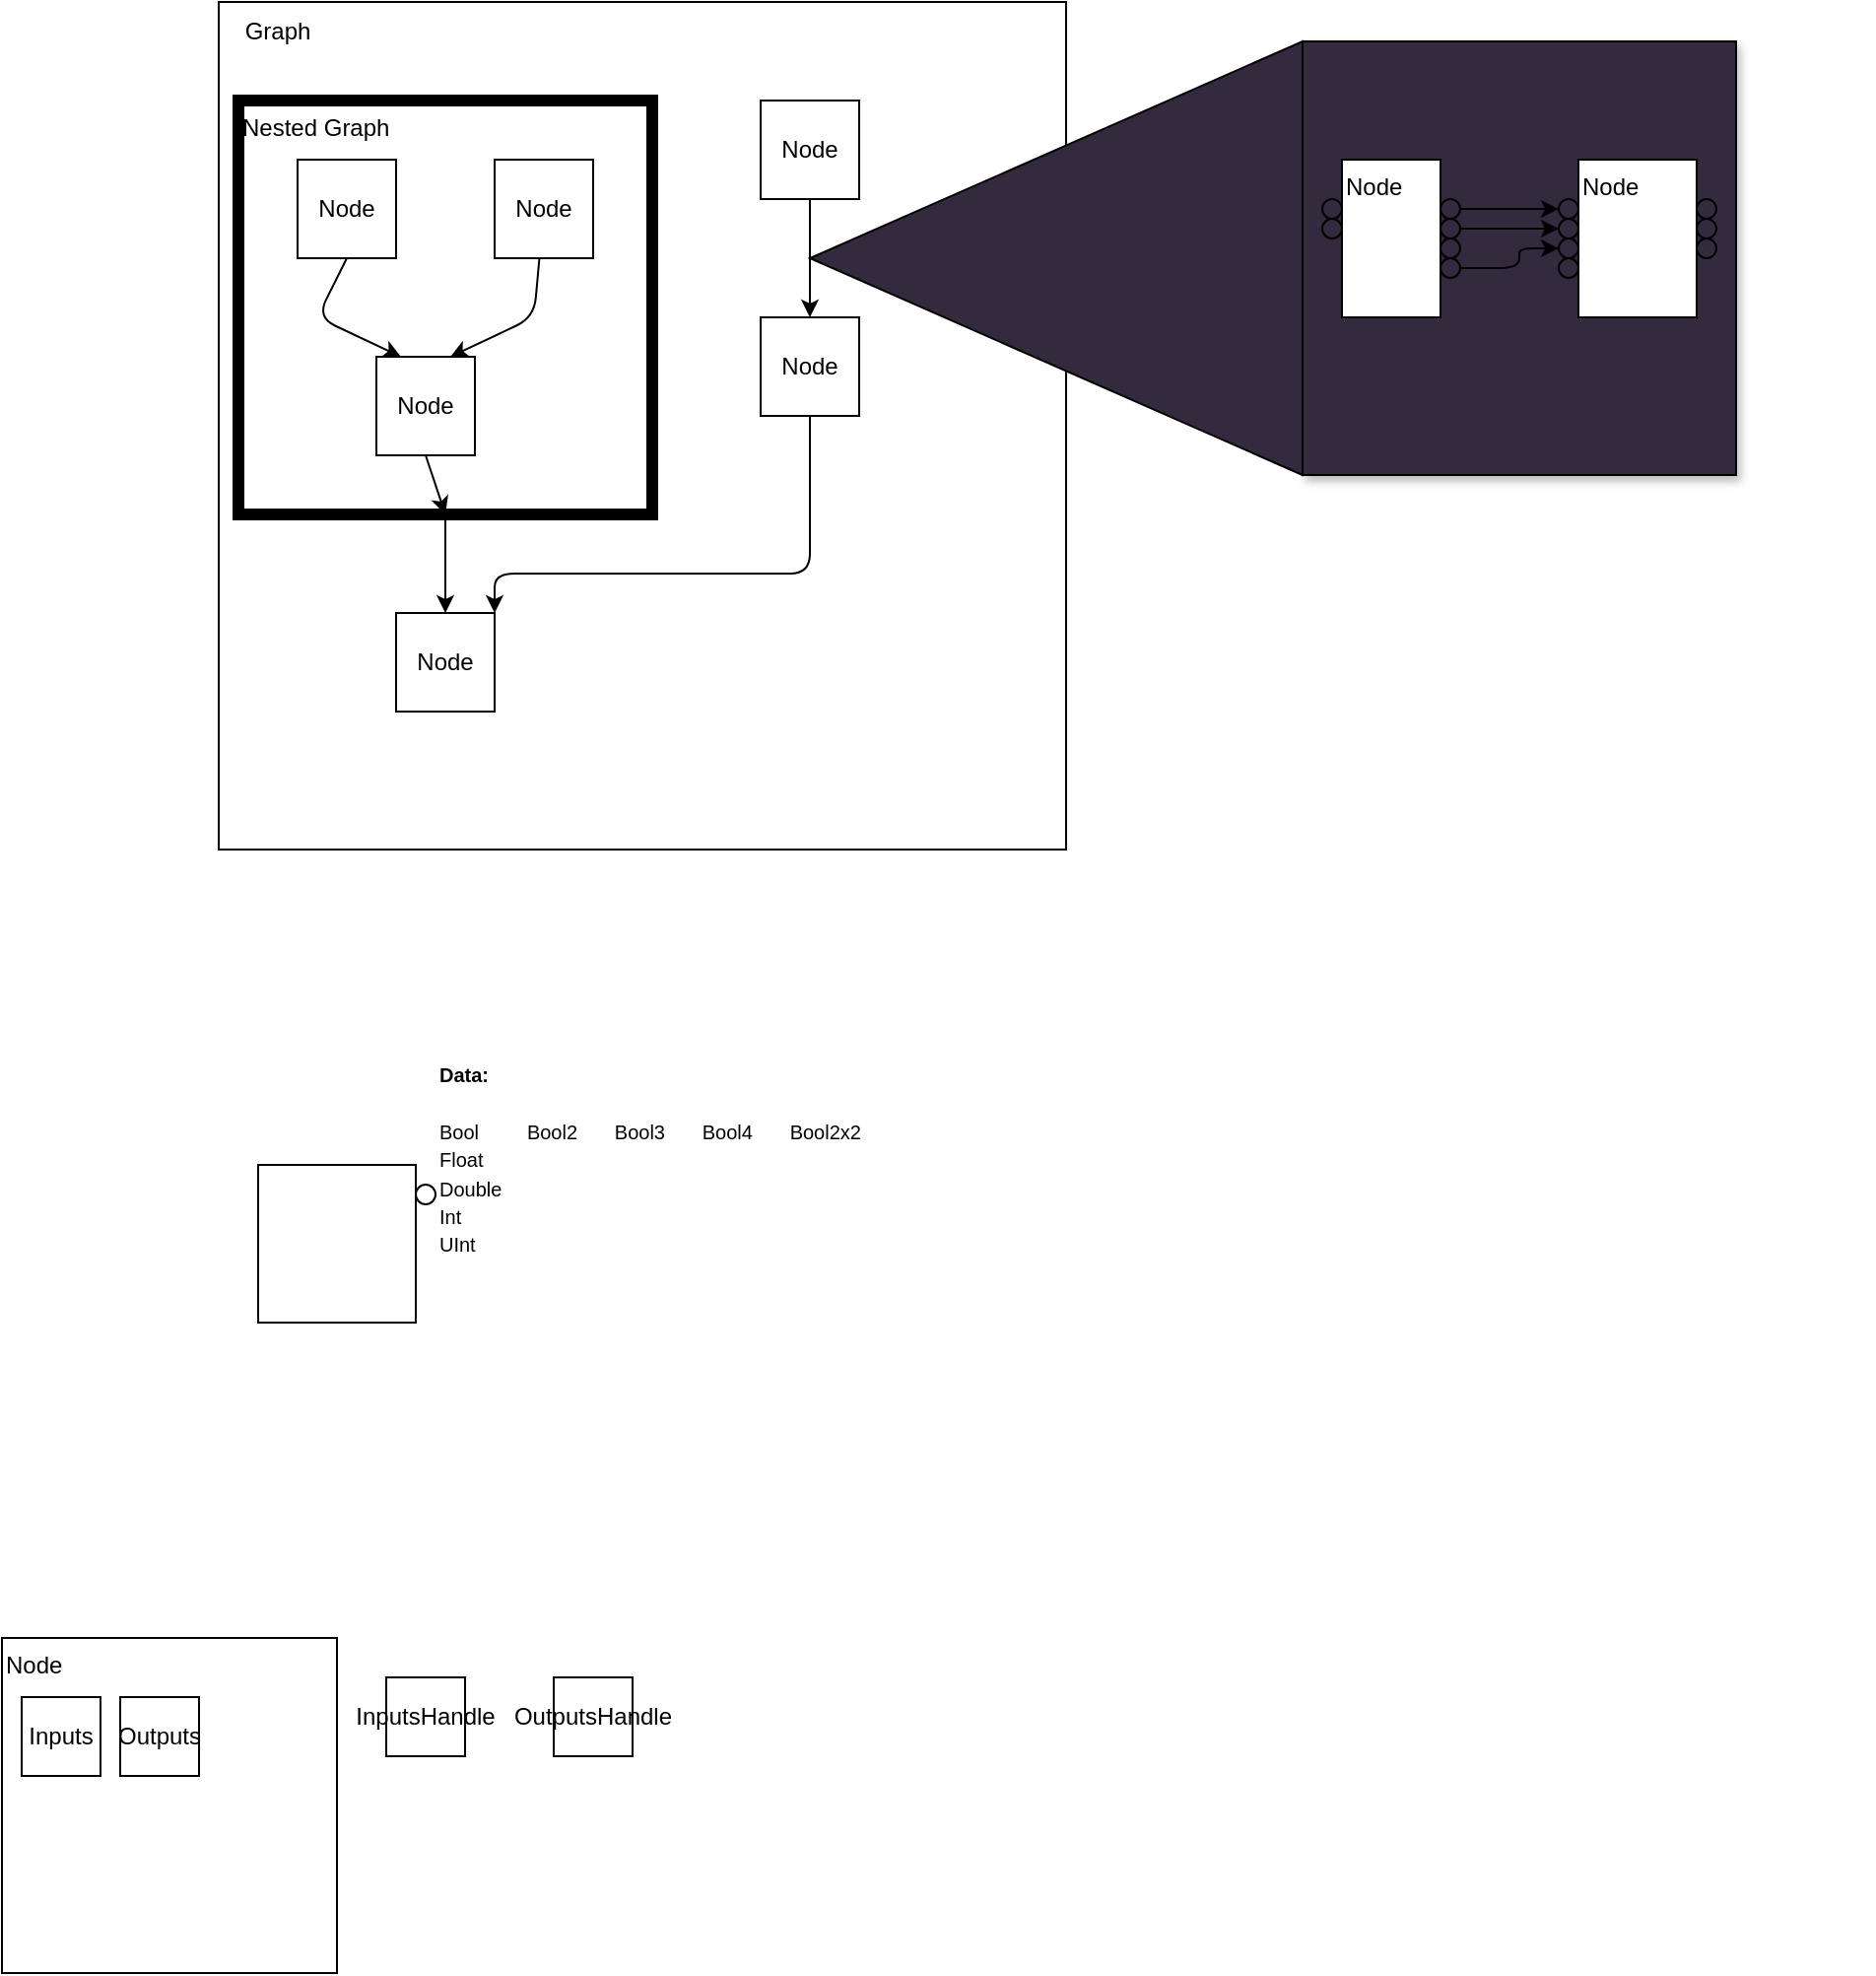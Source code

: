 <mxfile>
    <diagram id="e7JPkLVNxknRNSv5qOUf" name="Page-1">
        <mxGraphModel dx="418" dy="506" grid="1" gridSize="10" guides="1" tooltips="1" connect="1" arrows="1" fold="1" page="1" pageScale="1" pageWidth="850" pageHeight="1100" math="0" shadow="0">
            <root>
                <mxCell id="0"/>
                <mxCell id="1" parent="0"/>
                <mxCell id="20" value="" style="whiteSpace=wrap;html=1;aspect=fixed;strokeWidth=1;fontColor=none;fillColor=#332A3D;rounded=0;glass=0;shadow=1;" parent="1" vertex="1">
                    <mxGeometry x="700" y="60" width="220" height="220" as="geometry"/>
                </mxCell>
                <mxCell id="2" value="" style="whiteSpace=wrap;html=1;aspect=fixed;" parent="1" vertex="1">
                    <mxGeometry x="150" y="40" width="430" height="430" as="geometry"/>
                </mxCell>
                <mxCell id="3" value="Graph" style="text;html=1;strokeColor=none;fillColor=none;align=center;verticalAlign=middle;whiteSpace=wrap;rounded=0;" parent="1" vertex="1">
                    <mxGeometry x="150" y="40" width="60" height="30" as="geometry"/>
                </mxCell>
                <mxCell id="13" style="edgeStyle=none;html=1;exitX=0.5;exitY=1;exitDx=0;exitDy=0;entryX=0.5;entryY=0;entryDx=0;entryDy=0;fontColor=none;" parent="1" source="4" target="5" edge="1">
                    <mxGeometry relative="1" as="geometry"/>
                </mxCell>
                <mxCell id="4" value="Nested Graph" style="whiteSpace=wrap;html=1;aspect=fixed;align=left;verticalAlign=top;strokeWidth=6;" parent="1" vertex="1">
                    <mxGeometry x="160" y="90" width="210" height="210" as="geometry"/>
                </mxCell>
                <mxCell id="5" value="Node" style="whiteSpace=wrap;html=1;aspect=fixed;" parent="1" vertex="1">
                    <mxGeometry x="240" y="350" width="50" height="50" as="geometry"/>
                </mxCell>
                <mxCell id="10" style="edgeStyle=none;html=1;exitX=0.5;exitY=1;exitDx=0;exitDy=0;entryX=0.25;entryY=0;entryDx=0;entryDy=0;fontColor=none;" parent="1" source="6" target="7" edge="1">
                    <mxGeometry relative="1" as="geometry">
                        <Array as="points">
                            <mxPoint x="200" y="200"/>
                        </Array>
                    </mxGeometry>
                </mxCell>
                <mxCell id="6" value="Node" style="whiteSpace=wrap;html=1;aspect=fixed;" parent="1" vertex="1">
                    <mxGeometry x="190" y="120" width="50" height="50" as="geometry"/>
                </mxCell>
                <mxCell id="11" style="edgeStyle=none;html=1;exitX=0.5;exitY=1;exitDx=0;exitDy=0;entryX=0.5;entryY=1;entryDx=0;entryDy=0;fontColor=none;" parent="1" source="7" target="4" edge="1">
                    <mxGeometry relative="1" as="geometry"/>
                </mxCell>
                <mxCell id="7" value="Node" style="whiteSpace=wrap;html=1;aspect=fixed;" parent="1" vertex="1">
                    <mxGeometry x="230" y="220" width="50" height="50" as="geometry"/>
                </mxCell>
                <mxCell id="9" style="edgeStyle=none;html=1;entryX=0.75;entryY=0;entryDx=0;entryDy=0;fontColor=none;" parent="1" source="8" target="7" edge="1">
                    <mxGeometry relative="1" as="geometry">
                        <Array as="points">
                            <mxPoint x="310" y="200"/>
                        </Array>
                    </mxGeometry>
                </mxCell>
                <mxCell id="8" value="Node" style="whiteSpace=wrap;html=1;aspect=fixed;" parent="1" vertex="1">
                    <mxGeometry x="290" y="120" width="50" height="50" as="geometry"/>
                </mxCell>
                <mxCell id="16" style="edgeStyle=none;html=1;exitX=0.5;exitY=1;exitDx=0;exitDy=0;fontColor=none;" parent="1" source="14" target="15" edge="1">
                    <mxGeometry relative="1" as="geometry"/>
                </mxCell>
                <mxCell id="14" value="Node" style="whiteSpace=wrap;html=1;aspect=fixed;" parent="1" vertex="1">
                    <mxGeometry x="425" y="90" width="50" height="50" as="geometry"/>
                </mxCell>
                <mxCell id="47" style="edgeStyle=none;html=1;exitX=0.5;exitY=1;exitDx=0;exitDy=0;entryX=1;entryY=0;entryDx=0;entryDy=0;fontColor=none;" parent="1" source="15" target="5" edge="1">
                    <mxGeometry relative="1" as="geometry">
                        <Array as="points">
                            <mxPoint x="450" y="330"/>
                            <mxPoint x="290" y="330"/>
                        </Array>
                    </mxGeometry>
                </mxCell>
                <mxCell id="15" value="Node" style="whiteSpace=wrap;html=1;aspect=fixed;" parent="1" vertex="1">
                    <mxGeometry x="425" y="200" width="50" height="50" as="geometry"/>
                </mxCell>
                <mxCell id="17" value="" style="triangle;whiteSpace=wrap;html=1;strokeWidth=1;fontColor=none;rotation=-180;fillColor=#332A3D;" parent="1" vertex="1">
                    <mxGeometry x="450" y="60" width="250" height="220" as="geometry"/>
                </mxCell>
                <mxCell id="18" value="Node" style="whiteSpace=wrap;html=1;verticalAlign=top;align=left;" parent="1" vertex="1">
                    <mxGeometry x="720" y="120" width="50" height="80" as="geometry"/>
                </mxCell>
                <mxCell id="19" value="Node" style="whiteSpace=wrap;html=1;align=left;verticalAlign=top;" parent="1" vertex="1">
                    <mxGeometry x="840" y="120" width="60" height="80" as="geometry"/>
                </mxCell>
                <mxCell id="23" style="edgeStyle=none;html=1;exitX=1;exitY=0.5;exitDx=0;exitDy=0;entryX=0;entryY=0.5;entryDx=0;entryDy=0;fontColor=none;" parent="1" source="21" target="22" edge="1">
                    <mxGeometry relative="1" as="geometry"/>
                </mxCell>
                <mxCell id="21" value="" style="ellipse;whiteSpace=wrap;html=1;aspect=fixed;strokeWidth=1;fontColor=none;fillColor=#332A3D;" parent="1" vertex="1">
                    <mxGeometry x="770" y="140" width="10" height="10" as="geometry"/>
                </mxCell>
                <mxCell id="22" value="" style="ellipse;whiteSpace=wrap;html=1;aspect=fixed;strokeWidth=1;fontColor=none;fillColor=#332A3D;" parent="1" vertex="1">
                    <mxGeometry x="830" y="140" width="10" height="10" as="geometry"/>
                </mxCell>
                <mxCell id="27" value="" style="ellipse;whiteSpace=wrap;html=1;aspect=fixed;strokeWidth=1;fontColor=none;fillColor=#332A3D;" parent="1" vertex="1">
                    <mxGeometry x="770" y="160" width="10" height="10" as="geometry"/>
                </mxCell>
                <mxCell id="28" value="" style="ellipse;whiteSpace=wrap;html=1;aspect=fixed;strokeWidth=1;fontColor=none;fillColor=#332A3D;" parent="1" vertex="1">
                    <mxGeometry x="830" y="160" width="10" height="10" as="geometry"/>
                </mxCell>
                <mxCell id="30" value="" style="ellipse;whiteSpace=wrap;html=1;aspect=fixed;strokeWidth=1;fontColor=none;fillColor=#332A3D;" parent="1" vertex="1">
                    <mxGeometry x="770" y="150" width="10" height="10" as="geometry"/>
                </mxCell>
                <mxCell id="31" value="" style="ellipse;whiteSpace=wrap;html=1;aspect=fixed;strokeWidth=1;fontColor=none;fillColor=#332A3D;" parent="1" vertex="1">
                    <mxGeometry x="830" y="150" width="10" height="10" as="geometry"/>
                </mxCell>
                <mxCell id="32" style="edgeStyle=none;html=1;exitX=1;exitY=0.5;exitDx=0;exitDy=0;entryX=0;entryY=0.5;entryDx=0;entryDy=0;fontColor=none;" parent="1" source="30" target="31" edge="1">
                    <mxGeometry relative="1" as="geometry">
                        <mxPoint x="790" y="140" as="sourcePoint"/>
                        <mxPoint x="840" y="140" as="targetPoint"/>
                    </mxGeometry>
                </mxCell>
                <mxCell id="36" style="edgeStyle=none;html=1;exitX=1;exitY=0.5;exitDx=0;exitDy=0;entryX=0;entryY=0.5;entryDx=0;entryDy=0;fontColor=none;" parent="1" source="33" target="28" edge="1">
                    <mxGeometry relative="1" as="geometry">
                        <Array as="points">
                            <mxPoint x="810" y="175"/>
                            <mxPoint x="810" y="165"/>
                        </Array>
                    </mxGeometry>
                </mxCell>
                <mxCell id="33" value="" style="ellipse;whiteSpace=wrap;html=1;aspect=fixed;strokeWidth=1;fontColor=none;fillColor=#332A3D;" parent="1" vertex="1">
                    <mxGeometry x="770" y="170" width="10" height="10" as="geometry"/>
                </mxCell>
                <mxCell id="34" value="" style="ellipse;whiteSpace=wrap;html=1;aspect=fixed;strokeWidth=1;fontColor=none;fillColor=#332A3D;" parent="1" vertex="1">
                    <mxGeometry x="830" y="170" width="10" height="10" as="geometry"/>
                </mxCell>
                <mxCell id="37" value="" style="ellipse;whiteSpace=wrap;html=1;aspect=fixed;strokeWidth=1;fontColor=none;fillColor=#332A3D;" parent="1" vertex="1">
                    <mxGeometry x="900" y="140" width="10" height="10" as="geometry"/>
                </mxCell>
                <mxCell id="38" value="" style="ellipse;whiteSpace=wrap;html=1;aspect=fixed;strokeWidth=1;fontColor=none;fillColor=#332A3D;" parent="1" vertex="1">
                    <mxGeometry x="900" y="160" width="10" height="10" as="geometry"/>
                </mxCell>
                <mxCell id="39" value="" style="ellipse;whiteSpace=wrap;html=1;aspect=fixed;strokeWidth=1;fontColor=none;fillColor=#332A3D;" parent="1" vertex="1">
                    <mxGeometry x="900" y="150" width="10" height="10" as="geometry"/>
                </mxCell>
                <mxCell id="41" value="" style="ellipse;whiteSpace=wrap;html=1;aspect=fixed;strokeWidth=1;fontColor=none;fillColor=#332A3D;" parent="1" vertex="1">
                    <mxGeometry x="710" y="140" width="10" height="10" as="geometry"/>
                </mxCell>
                <mxCell id="42" value="" style="ellipse;whiteSpace=wrap;html=1;aspect=fixed;strokeWidth=1;fontColor=none;fillColor=#332A3D;" parent="1" vertex="1">
                    <mxGeometry x="710" y="150" width="10" height="10" as="geometry"/>
                </mxCell>
                <mxCell id="48" value="" style="whiteSpace=wrap;html=1;aspect=fixed;" parent="1" vertex="1">
                    <mxGeometry x="170" y="630" width="80" height="80" as="geometry"/>
                </mxCell>
                <mxCell id="49" value="" style="ellipse;whiteSpace=wrap;html=1;aspect=fixed;" parent="1" vertex="1">
                    <mxGeometry x="250" y="640" width="10" height="10" as="geometry"/>
                </mxCell>
                <mxCell id="50" value="&lt;font style=&quot;font-size: 10px;&quot;&gt;&lt;b&gt;Data:&lt;br&gt;&lt;/b&gt;&lt;br&gt;Bool&lt;span style=&quot;white-space: pre;&quot;&gt;&#9;&lt;/span&gt;&lt;span style=&quot;white-space: pre;&quot;&gt;&#9;&lt;/span&gt;&lt;span style=&quot;white-space: pre;&quot;&gt;Bool&lt;/span&gt;2&amp;nbsp;&lt;span style=&quot;white-space: pre;&quot;&gt;&#9;&lt;/span&gt;Bool3&lt;span style=&quot;white-space: pre;&quot;&gt;&#9;&lt;/span&gt;Bool4&lt;span style=&quot;white-space: pre;&quot;&gt;&#9;&lt;/span&gt;Bool2x2&lt;br&gt;Float&lt;br&gt;Double&lt;br&gt;Int&lt;br&gt;UInt&lt;/font&gt;" style="text;html=1;strokeColor=none;fillColor=none;align=left;verticalAlign=top;whiteSpace=wrap;rounded=0;" parent="1" vertex="1">
                    <mxGeometry x="260" y="570" width="730" height="150" as="geometry"/>
                </mxCell>
                <mxCell id="51" value="Node" style="whiteSpace=wrap;html=1;aspect=fixed;align=left;verticalAlign=top;" vertex="1" parent="1">
                    <mxGeometry x="40" y="870" width="170" height="170" as="geometry"/>
                </mxCell>
                <mxCell id="52" value="Inputs" style="whiteSpace=wrap;html=1;aspect=fixed;" vertex="1" parent="1">
                    <mxGeometry x="50" y="900" width="40" height="40" as="geometry"/>
                </mxCell>
                <mxCell id="53" value="Outputs" style="whiteSpace=wrap;html=1;aspect=fixed;" vertex="1" parent="1">
                    <mxGeometry x="100" y="900" width="40" height="40" as="geometry"/>
                </mxCell>
                <mxCell id="54" value="InputsHandle" style="whiteSpace=wrap;html=1;aspect=fixed;" vertex="1" parent="1">
                    <mxGeometry x="235" y="890" width="40" height="40" as="geometry"/>
                </mxCell>
                <mxCell id="55" value="OutputsHandle" style="whiteSpace=wrap;html=1;aspect=fixed;" vertex="1" parent="1">
                    <mxGeometry x="320" y="890" width="40" height="40" as="geometry"/>
                </mxCell>
            </root>
        </mxGraphModel>
    </diagram>
</mxfile>